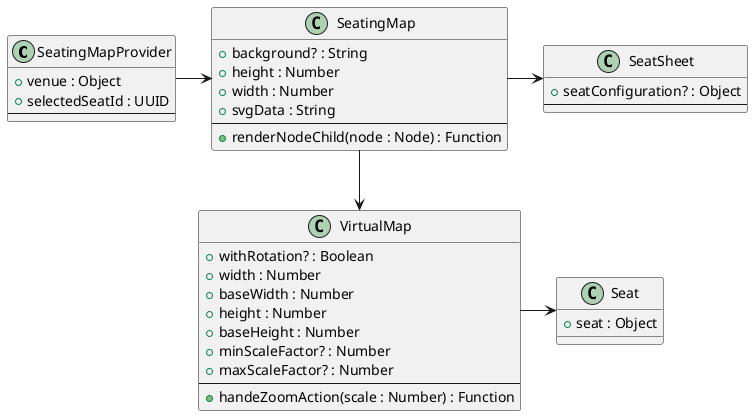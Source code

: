 @startuml
class "SeatingMapProvider" as SMP {
  +venue : Object
  +selectedSeatId : UUID
  --
}

class "SeatingMap" as SM {
  +background? : String
  +height : Number
  +width : Number
  +svgData : String
  --
  +renderNodeChild(node : Node) : Function
}

class "VirtualMap" as VM {
  +withRotation? : Boolean
  +width : Number
  +baseWidth : Number
  +height : Number
  +baseHeight : Number
  +minScaleFactor? : Number
  +maxScaleFactor? : Number
  --
  +handeZoomAction(scale : Number) : Function
}

class "SeatSheet" as Sheet {
    +seatConfiguration? : Object
    --
}

class "Seat" as Seat {
  +seat : Object
}

SMP -> SM
SM --> VM
SM -> Sheet
VM -> Seat

@enduml
